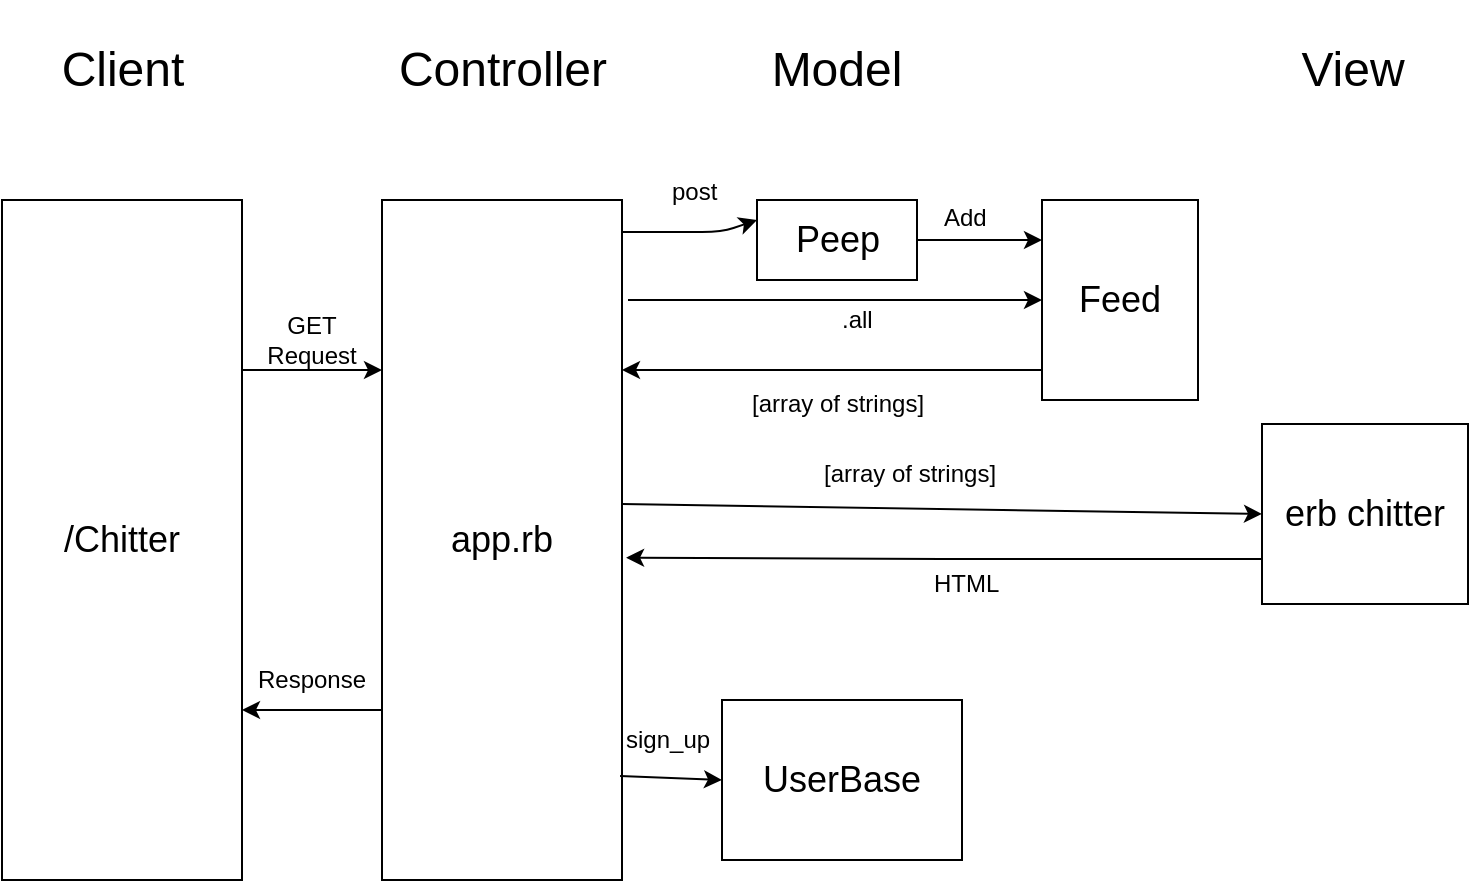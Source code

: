 <mxfile version="10.5.8" type="device"><diagram id="tNCUC1Q3q8cYd7qy614T" name="Page-1"><mxGraphModel dx="918" dy="727" grid="1" gridSize="10" guides="1" tooltips="1" connect="1" arrows="1" fold="1" page="1" pageScale="1" pageWidth="827" pageHeight="1169" math="0" shadow="0"><root><mxCell id="0"/><mxCell id="1" parent="0"/><mxCell id="q1g8gUYqMKK9ES3mu0Ff-12" style="edgeStyle=orthogonalEdgeStyle;rounded=0;orthogonalLoop=1;jettySize=auto;html=1;exitX=1;exitY=0.25;exitDx=0;exitDy=0;entryX=0;entryY=0.25;entryDx=0;entryDy=0;" edge="1" parent="1" source="q1g8gUYqMKK9ES3mu0Ff-2" target="q1g8gUYqMKK9ES3mu0Ff-6"><mxGeometry relative="1" as="geometry"/></mxCell><mxCell id="q1g8gUYqMKK9ES3mu0Ff-2" value="&lt;font style=&quot;font-size: 18px&quot;&gt;/Chitter&lt;/font&gt;" style="rounded=0;whiteSpace=wrap;html=1;" vertex="1" parent="1"><mxGeometry x="20" y="160" width="120" height="340" as="geometry"/></mxCell><mxCell id="q1g8gUYqMKK9ES3mu0Ff-5" value="&lt;font style=&quot;font-size: 24px&quot;&gt;Client&lt;/font&gt;" style="text;html=1;strokeColor=none;fillColor=none;align=center;verticalAlign=middle;whiteSpace=wrap;rounded=0;" vertex="1" parent="1"><mxGeometry x="22.5" y="60" width="115" height="70" as="geometry"/></mxCell><mxCell id="q1g8gUYqMKK9ES3mu0Ff-13" style="edgeStyle=orthogonalEdgeStyle;rounded=0;orthogonalLoop=1;jettySize=auto;html=1;exitX=0;exitY=0.75;exitDx=0;exitDy=0;entryX=1;entryY=0.75;entryDx=0;entryDy=0;" edge="1" parent="1" source="q1g8gUYqMKK9ES3mu0Ff-6" target="q1g8gUYqMKK9ES3mu0Ff-2"><mxGeometry relative="1" as="geometry"/></mxCell><mxCell id="q1g8gUYqMKK9ES3mu0Ff-6" value="&lt;font style=&quot;font-size: 18px&quot;&gt;app.rb&lt;/font&gt;" style="rounded=0;whiteSpace=wrap;html=1;" vertex="1" parent="1"><mxGeometry x="210" y="160" width="120" height="340" as="geometry"/></mxCell><mxCell id="q1g8gUYqMKK9ES3mu0Ff-7" value="&lt;font style=&quot;font-size: 24px&quot;&gt;Controller&lt;/font&gt;" style="text;html=1;strokeColor=none;fillColor=none;align=center;verticalAlign=middle;whiteSpace=wrap;rounded=0;" vertex="1" parent="1"><mxGeometry x="212.5" y="60" width="115" height="70" as="geometry"/></mxCell><mxCell id="q1g8gUYqMKK9ES3mu0Ff-36" style="edgeStyle=orthogonalEdgeStyle;rounded=0;orthogonalLoop=1;jettySize=auto;html=1;exitX=0;exitY=0.75;exitDx=0;exitDy=0;entryX=1;entryY=0.25;entryDx=0;entryDy=0;" edge="1" parent="1" source="q1g8gUYqMKK9ES3mu0Ff-8" target="q1g8gUYqMKK9ES3mu0Ff-6"><mxGeometry relative="1" as="geometry"><Array as="points"><mxPoint x="540" y="245"/></Array></mxGeometry></mxCell><mxCell id="q1g8gUYqMKK9ES3mu0Ff-8" value="&lt;font style=&quot;font-size: 18px&quot;&gt;Feed&lt;/font&gt;" style="rounded=0;whiteSpace=wrap;html=1;" vertex="1" parent="1"><mxGeometry x="540" y="160" width="78" height="100" as="geometry"/></mxCell><mxCell id="q1g8gUYqMKK9ES3mu0Ff-9" value="&lt;font style=&quot;font-size: 24px&quot;&gt;Model&lt;/font&gt;" style="text;html=1;strokeColor=none;fillColor=none;align=center;verticalAlign=middle;whiteSpace=wrap;rounded=0;" vertex="1" parent="1"><mxGeometry x="380" y="60" width="115" height="70" as="geometry"/></mxCell><mxCell id="q1g8gUYqMKK9ES3mu0Ff-10" value="&lt;font style=&quot;font-size: 18px&quot;&gt;erb chitter&lt;/font&gt;" style="rounded=0;whiteSpace=wrap;html=1;" vertex="1" parent="1"><mxGeometry x="650" y="272" width="103" height="90" as="geometry"/></mxCell><mxCell id="q1g8gUYqMKK9ES3mu0Ff-11" value="&lt;font style=&quot;font-size: 24px&quot;&gt;View&lt;/font&gt;" style="text;html=1;strokeColor=none;fillColor=none;align=center;verticalAlign=middle;whiteSpace=wrap;rounded=0;" vertex="1" parent="1"><mxGeometry x="638" y="60" width="115" height="70" as="geometry"/></mxCell><mxCell id="q1g8gUYqMKK9ES3mu0Ff-14" value="GET Request" style="text;html=1;strokeColor=none;fillColor=none;align=center;verticalAlign=middle;whiteSpace=wrap;rounded=0;" vertex="1" parent="1"><mxGeometry x="155" y="220" width="40" height="20" as="geometry"/></mxCell><mxCell id="q1g8gUYqMKK9ES3mu0Ff-15" value="Response" style="text;html=1;strokeColor=none;fillColor=none;align=center;verticalAlign=middle;whiteSpace=wrap;rounded=0;" vertex="1" parent="1"><mxGeometry x="155" y="390" width="40" height="20" as="geometry"/></mxCell><mxCell id="q1g8gUYqMKK9ES3mu0Ff-22" value="" style="edgeStyle=orthogonalEdgeStyle;rounded=0;orthogonalLoop=1;jettySize=auto;html=1;" edge="1" parent="1" source="q1g8gUYqMKK9ES3mu0Ff-19" target="q1g8gUYqMKK9ES3mu0Ff-8"><mxGeometry relative="1" as="geometry"><Array as="points"><mxPoint x="520" y="180"/><mxPoint x="520" y="180"/></Array></mxGeometry></mxCell><mxCell id="q1g8gUYqMKK9ES3mu0Ff-19" value="&lt;font style=&quot;font-size: 18px&quot;&gt;Peep&lt;/font&gt;" style="rounded=0;whiteSpace=wrap;html=1;" vertex="1" parent="1"><mxGeometry x="397.5" y="160" width="80" height="40" as="geometry"/></mxCell><mxCell id="q1g8gUYqMKK9ES3mu0Ff-20" value="" style="endArrow=classic;html=1;exitX=1;exitY=0.047;exitDx=0;exitDy=0;exitPerimeter=0;entryX=0;entryY=0.25;entryDx=0;entryDy=0;" edge="1" parent="1" source="q1g8gUYqMKK9ES3mu0Ff-6" target="q1g8gUYqMKK9ES3mu0Ff-19"><mxGeometry width="50" height="50" relative="1" as="geometry"><mxPoint x="330" y="210" as="sourcePoint"/><mxPoint x="380" y="160" as="targetPoint"/><Array as="points"><mxPoint x="380" y="176"/></Array></mxGeometry></mxCell><mxCell id="q1g8gUYqMKK9ES3mu0Ff-21" value="post" style="text;html=1;resizable=0;points=[];autosize=1;align=left;verticalAlign=top;spacingTop=-4;" vertex="1" parent="1"><mxGeometry x="353" y="146" width="40" height="20" as="geometry"/></mxCell><mxCell id="q1g8gUYqMKK9ES3mu0Ff-23" value="Add" style="text;html=1;resizable=0;points=[];autosize=1;align=left;verticalAlign=top;spacingTop=-4;" vertex="1" parent="1"><mxGeometry x="489" y="159" width="40" height="20" as="geometry"/></mxCell><mxCell id="q1g8gUYqMKK9ES3mu0Ff-25" value="" style="endArrow=classic;html=1;entryX=0;entryY=0.5;entryDx=0;entryDy=0;" edge="1" parent="1" target="q1g8gUYqMKK9ES3mu0Ff-8"><mxGeometry width="50" height="50" relative="1" as="geometry"><mxPoint x="333" y="210" as="sourcePoint"/><mxPoint x="398" y="215" as="targetPoint"/><Array as="points"/></mxGeometry></mxCell><mxCell id="q1g8gUYqMKK9ES3mu0Ff-26" value=".all" style="text;html=1;resizable=0;points=[];autosize=1;align=left;verticalAlign=top;spacingTop=-4;" vertex="1" parent="1"><mxGeometry x="437.5" y="210" width="30" height="20" as="geometry"/></mxCell><mxCell id="q1g8gUYqMKK9ES3mu0Ff-28" value="&lt;font style=&quot;font-size: 18px&quot;&gt;UserBase&lt;/font&gt;" style="rounded=0;whiteSpace=wrap;html=1;" vertex="1" parent="1"><mxGeometry x="380" y="410" width="120" height="80" as="geometry"/></mxCell><mxCell id="q1g8gUYqMKK9ES3mu0Ff-30" value="sign_up" style="text;html=1;resizable=0;points=[];autosize=1;align=left;verticalAlign=top;spacingTop=-4;" vertex="1" parent="1"><mxGeometry x="330" y="420" width="60" height="20" as="geometry"/></mxCell><mxCell id="q1g8gUYqMKK9ES3mu0Ff-34" value="[array of strings]" style="text;html=1;resizable=0;points=[];autosize=1;align=left;verticalAlign=top;spacingTop=-4;" vertex="1" parent="1"><mxGeometry x="393" y="252" width="100" height="20" as="geometry"/></mxCell><mxCell id="q1g8gUYqMKK9ES3mu0Ff-35" value="" style="endArrow=classic;html=1;entryX=0;entryY=0.5;entryDx=0;entryDy=0;exitX=0.992;exitY=0.847;exitDx=0;exitDy=0;exitPerimeter=0;" edge="1" parent="1" source="q1g8gUYqMKK9ES3mu0Ff-6" target="q1g8gUYqMKK9ES3mu0Ff-28"><mxGeometry width="50" height="50" relative="1" as="geometry"><mxPoint x="20" y="570" as="sourcePoint"/><mxPoint x="70" y="520" as="targetPoint"/></mxGeometry></mxCell><mxCell id="q1g8gUYqMKK9ES3mu0Ff-39" value="[array of strings]" style="text;html=1;resizable=0;points=[];autosize=1;align=left;verticalAlign=top;spacingTop=-4;" vertex="1" parent="1"><mxGeometry x="429" y="287" width="100" height="20" as="geometry"/></mxCell><mxCell id="q1g8gUYqMKK9ES3mu0Ff-42" style="edgeStyle=orthogonalEdgeStyle;rounded=0;orthogonalLoop=1;jettySize=auto;html=1;exitX=0;exitY=0.75;exitDx=0;exitDy=0;entryX=1.017;entryY=0.526;entryDx=0;entryDy=0;entryPerimeter=0;" edge="1" parent="1" source="q1g8gUYqMKK9ES3mu0Ff-10" target="q1g8gUYqMKK9ES3mu0Ff-6"><mxGeometry relative="1" as="geometry"><mxPoint x="690" y="340" as="sourcePoint"/><mxPoint x="522" y="346" as="targetPoint"/></mxGeometry></mxCell><mxCell id="q1g8gUYqMKK9ES3mu0Ff-43" value="HTML" style="text;html=1;resizable=0;points=[];autosize=1;align=left;verticalAlign=top;spacingTop=-4;" vertex="1" parent="1"><mxGeometry x="484" y="342" width="50" height="20" as="geometry"/></mxCell><mxCell id="q1g8gUYqMKK9ES3mu0Ff-44" value="" style="endArrow=classic;html=1;exitX=1;exitY=0.447;exitDx=0;exitDy=0;exitPerimeter=0;entryX=0;entryY=0.5;entryDx=0;entryDy=0;" edge="1" parent="1" source="q1g8gUYqMKK9ES3mu0Ff-6" target="q1g8gUYqMKK9ES3mu0Ff-10"><mxGeometry width="50" height="50" relative="1" as="geometry"><mxPoint x="327.5" y="322" as="sourcePoint"/><mxPoint x="377.5" y="272" as="targetPoint"/></mxGeometry></mxCell></root></mxGraphModel></diagram></mxfile>
